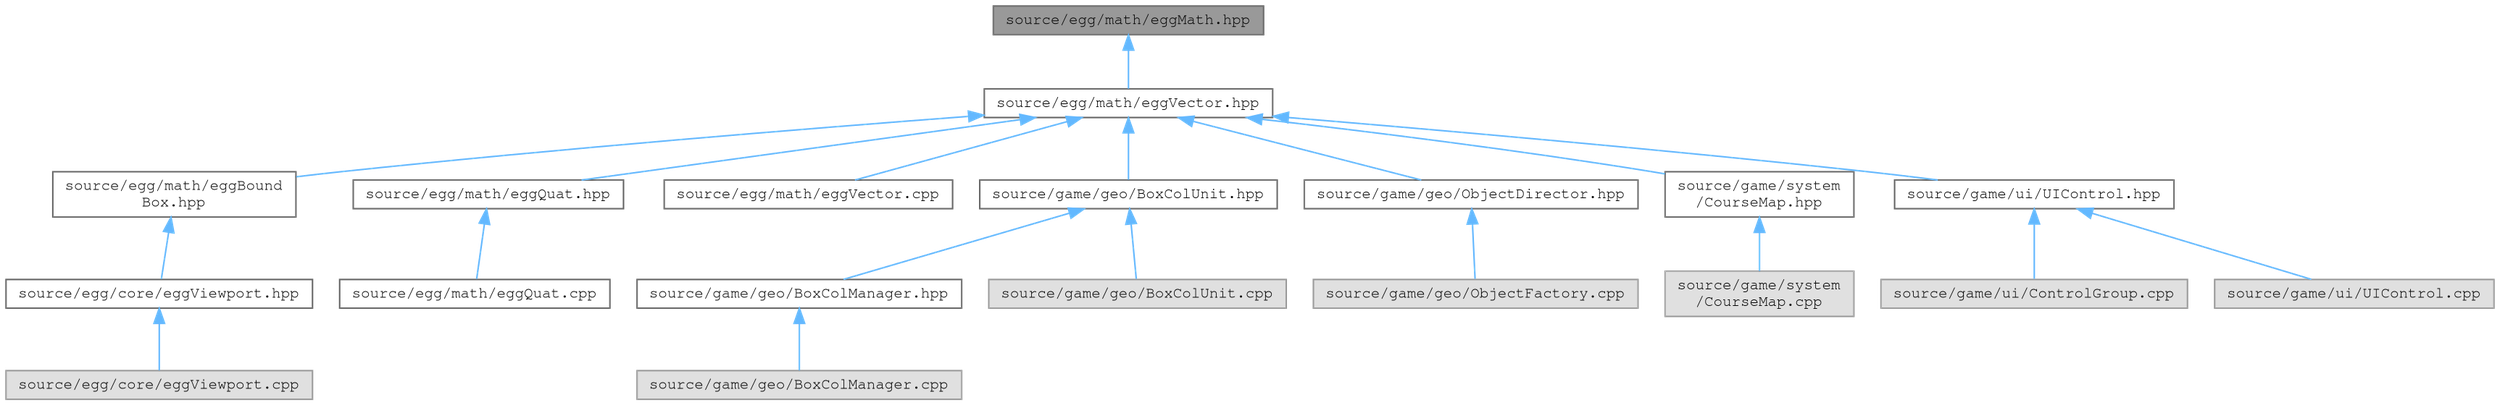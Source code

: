 digraph "source/egg/math/eggMath.hpp"
{
 // LATEX_PDF_SIZE
  bgcolor="transparent";
  edge [fontname=FreeMono,fontsize=10,labelfontname=FreeMono,labelfontsize=10];
  node [fontname=FreeMono,fontsize=10,shape=box,height=0.2,width=0.4];
  Node1 [label="source/egg/math/eggMath.hpp",height=0.2,width=0.4,color="gray40", fillcolor="grey60", style="filled", fontcolor="black",tooltip="Provides a compile-time generic interface for performing basic math operations on a certain type."];
  Node1 -> Node2 [dir="back",color="steelblue1",style="solid"];
  Node2 [label="source/egg/math/eggVector.hpp",height=0.2,width=0.4,color="grey40", fillcolor="white", style="filled",URL="$egg_vector_8hpp.html",tooltip="TODO."];
  Node2 -> Node3 [dir="back",color="steelblue1",style="solid"];
  Node3 [label="source/egg/math/eggBound\lBox.hpp",height=0.2,width=0.4,color="grey40", fillcolor="white", style="filled",URL="$egg_bound_box_8hpp_source.html",tooltip=" "];
  Node3 -> Node4 [dir="back",color="steelblue1",style="solid"];
  Node4 [label="source/egg/core/eggViewport.hpp",height=0.2,width=0.4,color="grey40", fillcolor="white", style="filled",URL="$egg_viewport_8hpp.html",tooltip="TODO."];
  Node4 -> Node5 [dir="back",color="steelblue1",style="solid"];
  Node5 [label="source/egg/core/eggViewport.cpp",height=0.2,width=0.4,color="grey60", fillcolor="#E0E0E0", style="filled",tooltip=" "];
  Node2 -> Node6 [dir="back",color="steelblue1",style="solid"];
  Node6 [label="source/egg/math/eggQuat.hpp",height=0.2,width=0.4,color="grey40", fillcolor="white", style="filled",URL="$egg_quat_8hpp.html",tooltip="TODO."];
  Node6 -> Node7 [dir="back",color="steelblue1",style="solid"];
  Node7 [label="source/egg/math/eggQuat.cpp",height=0.2,width=0.4,color="grey40", fillcolor="white", style="filled",URL="$egg_quat_8cpp.html",tooltip="TODO."];
  Node2 -> Node8 [dir="back",color="steelblue1",style="solid"];
  Node8 [label="source/egg/math/eggVector.cpp",height=0.2,width=0.4,color="grey40", fillcolor="white", style="filled",URL="$egg_vector_8cpp.html",tooltip="TODO."];
  Node2 -> Node9 [dir="back",color="steelblue1",style="solid"];
  Node9 [label="source/game/geo/BoxColUnit.hpp",height=0.2,width=0.4,color="grey40", fillcolor="white", style="filled",URL="$_box_col_unit_8hpp_source.html",tooltip=" "];
  Node9 -> Node10 [dir="back",color="steelblue1",style="solid"];
  Node10 [label="source/game/geo/BoxColManager.hpp",height=0.2,width=0.4,color="grey40", fillcolor="white", style="filled",URL="$_box_col_manager_8hpp_source.html",tooltip=" "];
  Node10 -> Node11 [dir="back",color="steelblue1",style="solid"];
  Node11 [label="source/game/geo/BoxColManager.cpp",height=0.2,width=0.4,color="grey60", fillcolor="#E0E0E0", style="filled",tooltip=" "];
  Node9 -> Node12 [dir="back",color="steelblue1",style="solid"];
  Node12 [label="source/game/geo/BoxColUnit.cpp",height=0.2,width=0.4,color="grey60", fillcolor="#E0E0E0", style="filled",tooltip=" "];
  Node2 -> Node13 [dir="back",color="steelblue1",style="solid"];
  Node13 [label="source/game/geo/ObjectDirector.hpp",height=0.2,width=0.4,color="grey40", fillcolor="white", style="filled",URL="$_object_director_8hpp.html",tooltip="Manages the objects and related tables!"];
  Node13 -> Node14 [dir="back",color="steelblue1",style="solid"];
  Node14 [label="source/game/geo/ObjectFactory.cpp",height=0.2,width=0.4,color="grey60", fillcolor="#E0E0E0", style="filled",tooltip=" "];
  Node2 -> Node15 [dir="back",color="steelblue1",style="solid"];
  Node15 [label="source/game/system\l/CourseMap.hpp",height=0.2,width=0.4,color="grey40", fillcolor="white", style="filled",URL="$_course_map_8hpp_source.html",tooltip=" "];
  Node15 -> Node16 [dir="back",color="steelblue1",style="solid"];
  Node16 [label="source/game/system\l/CourseMap.cpp",height=0.2,width=0.4,color="grey60", fillcolor="#E0E0E0", style="filled",tooltip=" "];
  Node2 -> Node17 [dir="back",color="steelblue1",style="solid"];
  Node17 [label="source/game/ui/UIControl.hpp",height=0.2,width=0.4,color="grey40", fillcolor="white", style="filled",URL="$_u_i_control_8hpp_source.html",tooltip=" "];
  Node17 -> Node18 [dir="back",color="steelblue1",style="solid"];
  Node18 [label="source/game/ui/ControlGroup.cpp",height=0.2,width=0.4,color="grey60", fillcolor="#E0E0E0", style="filled",tooltip=" "];
  Node17 -> Node19 [dir="back",color="steelblue1",style="solid"];
  Node19 [label="source/game/ui/UIControl.cpp",height=0.2,width=0.4,color="grey60", fillcolor="#E0E0E0", style="filled",tooltip=" "];
}
